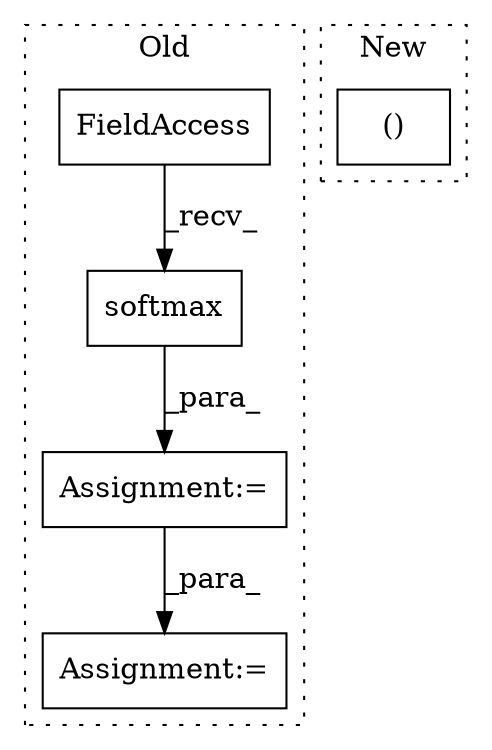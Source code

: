 digraph G {
subgraph cluster0 {
1 [label="softmax" a="32" s="1822,1838" l="8,1" shape="box"];
3 [label="Assignment:=" a="7" s="1801" l="1" shape="box"];
4 [label="FieldAccess" a="22" s="1802" l="19" shape="box"];
5 [label="Assignment:=" a="7" s="1850" l="1" shape="box"];
label = "Old";
style="dotted";
}
subgraph cluster1 {
2 [label="()" a="106" s="1724" l="24" shape="box"];
label = "New";
style="dotted";
}
1 -> 3 [label="_para_"];
3 -> 5 [label="_para_"];
4 -> 1 [label="_recv_"];
}